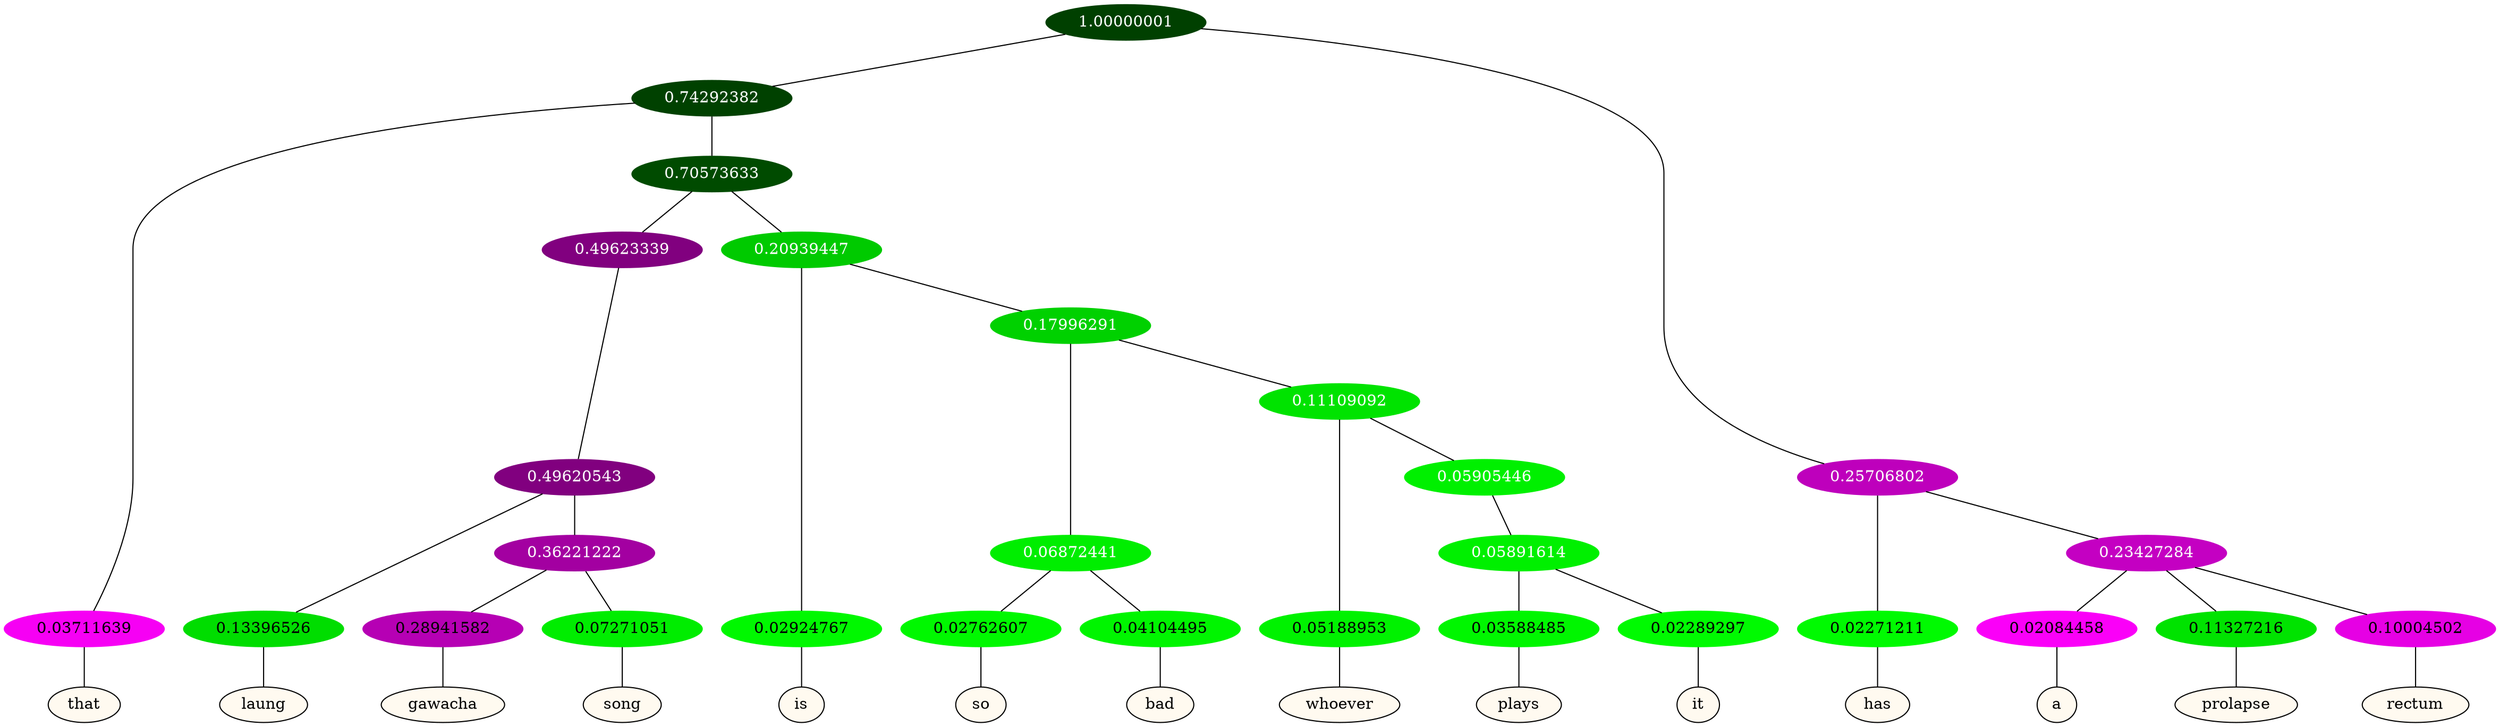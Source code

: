 graph {
	node [format=png height=0.15 nodesep=0.001 ordering=out overlap=prism overlap_scaling=0.01 ranksep=0.001 ratio=0.2 style=filled width=0.15]
	{
		rank=same
		a_w_3 [label=that color=black fillcolor=floralwhite style="filled,solid"]
		a_w_15 [label=laung color=black fillcolor=floralwhite style="filled,solid"]
		a_w_19 [label=gawacha color=black fillcolor=floralwhite style="filled,solid"]
		a_w_20 [label=song color=black fillcolor=floralwhite style="filled,solid"]
		a_w_13 [label=is color=black fillcolor=floralwhite style="filled,solid"]
		a_w_21 [label=so color=black fillcolor=floralwhite style="filled,solid"]
		a_w_22 [label=bad color=black fillcolor=floralwhite style="filled,solid"]
		a_w_23 [label=whoever color=black fillcolor=floralwhite style="filled,solid"]
		a_w_26 [label=plays color=black fillcolor=floralwhite style="filled,solid"]
		a_w_27 [label=it color=black fillcolor=floralwhite style="filled,solid"]
		a_w_5 [label=has color=black fillcolor=floralwhite style="filled,solid"]
		a_w_9 [label=a color=black fillcolor=floralwhite style="filled,solid"]
		a_w_10 [label=prolapse color=black fillcolor=floralwhite style="filled,solid"]
		a_w_11 [label=rectum color=black fillcolor=floralwhite style="filled,solid"]
	}
	a_n_3 -- a_w_3
	a_n_15 -- a_w_15
	a_n_19 -- a_w_19
	a_n_20 -- a_w_20
	a_n_13 -- a_w_13
	a_n_21 -- a_w_21
	a_n_22 -- a_w_22
	a_n_23 -- a_w_23
	a_n_26 -- a_w_26
	a_n_27 -- a_w_27
	a_n_5 -- a_w_5
	a_n_9 -- a_w_9
	a_n_10 -- a_w_10
	a_n_11 -- a_w_11
	{
		rank=same
		a_n_3 [label=0.03711639 color="0.835 1.000 0.963" fontcolor=black]
		a_n_15 [label=0.13396526 color="0.334 1.000 0.866" fontcolor=black]
		a_n_19 [label=0.28941582 color="0.835 1.000 0.711" fontcolor=black]
		a_n_20 [label=0.07271051 color="0.334 1.000 0.927" fontcolor=black]
		a_n_13 [label=0.02924767 color="0.334 1.000 0.971" fontcolor=black]
		a_n_21 [label=0.02762607 color="0.334 1.000 0.972" fontcolor=black]
		a_n_22 [label=0.04104495 color="0.334 1.000 0.959" fontcolor=black]
		a_n_23 [label=0.05188953 color="0.334 1.000 0.948" fontcolor=black]
		a_n_26 [label=0.03588485 color="0.334 1.000 0.964" fontcolor=black]
		a_n_27 [label=0.02289297 color="0.334 1.000 0.977" fontcolor=black]
		a_n_5 [label=0.02271211 color="0.334 1.000 0.977" fontcolor=black]
		a_n_9 [label=0.02084458 color="0.835 1.000 0.979" fontcolor=black]
		a_n_10 [label=0.11327216 color="0.334 1.000 0.887" fontcolor=black]
		a_n_11 [label=0.10004502 color="0.835 1.000 0.900" fontcolor=black]
	}
	a_n_0 [label=1.00000001 color="0.334 1.000 0.250" fontcolor=grey99]
	a_n_1 [label=0.74292382 color="0.334 1.000 0.257" fontcolor=grey99]
	a_n_0 -- a_n_1
	a_n_2 [label=0.25706802 color="0.835 1.000 0.743" fontcolor=grey99]
	a_n_0 -- a_n_2
	a_n_1 -- a_n_3
	a_n_4 [label=0.70573633 color="0.334 1.000 0.294" fontcolor=grey99]
	a_n_1 -- a_n_4
	a_n_2 -- a_n_5
	a_n_6 [label=0.23427284 color="0.835 1.000 0.766" fontcolor=grey99]
	a_n_2 -- a_n_6
	a_n_7 [label=0.49623339 color="0.835 1.000 0.504" fontcolor=grey99]
	a_n_4 -- a_n_7
	a_n_8 [label=0.20939447 color="0.334 1.000 0.791" fontcolor=grey99]
	a_n_4 -- a_n_8
	a_n_6 -- a_n_9
	a_n_6 -- a_n_10
	a_n_6 -- a_n_11
	a_n_12 [label=0.49620543 color="0.835 1.000 0.504" fontcolor=grey99]
	a_n_7 -- a_n_12
	a_n_8 -- a_n_13
	a_n_14 [label=0.17996291 color="0.334 1.000 0.820" fontcolor=grey99]
	a_n_8 -- a_n_14
	a_n_12 -- a_n_15
	a_n_16 [label=0.36221222 color="0.835 1.000 0.638" fontcolor=grey99]
	a_n_12 -- a_n_16
	a_n_17 [label=0.06872441 color="0.334 1.000 0.931" fontcolor=grey99]
	a_n_14 -- a_n_17
	a_n_18 [label=0.11109092 color="0.334 1.000 0.889" fontcolor=grey99]
	a_n_14 -- a_n_18
	a_n_16 -- a_n_19
	a_n_16 -- a_n_20
	a_n_17 -- a_n_21
	a_n_17 -- a_n_22
	a_n_18 -- a_n_23
	a_n_24 [label=0.05905446 color="0.334 1.000 0.941" fontcolor=grey99]
	a_n_18 -- a_n_24
	a_n_25 [label=0.05891614 color="0.334 1.000 0.941" fontcolor=grey99]
	a_n_24 -- a_n_25
	a_n_25 -- a_n_26
	a_n_25 -- a_n_27
}
